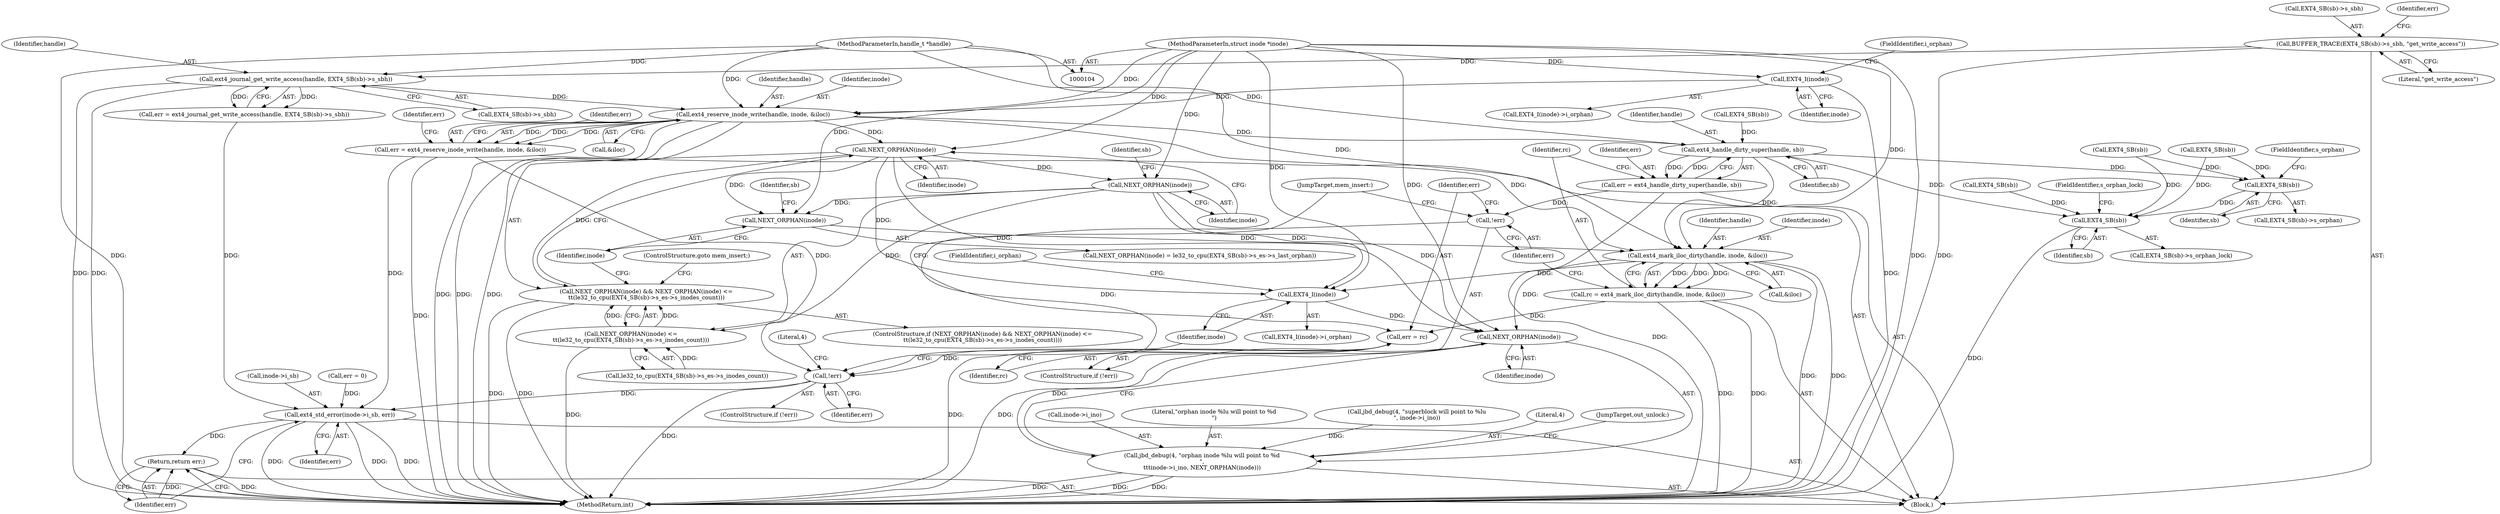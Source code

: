 digraph "0_linux_c9b92530a723ac5ef8e352885a1862b18f31b2f5@API" {
"1000183" [label="(Call,ext4_reserve_inode_write(handle, inode, &iloc))"];
"1000172" [label="(Call,ext4_journal_get_write_access(handle, EXT4_SB(sb)->s_sbh))"];
"1000105" [label="(MethodParameterIn,handle_t *handle)"];
"1000164" [label="(Call,BUFFER_TRACE(EXT4_SB(sb)->s_sbh, \"get_write_access\"))"];
"1000139" [label="(Call,EXT4_I(inode))"];
"1000106" [label="(MethodParameterIn,struct inode *inode)"];
"1000181" [label="(Call,err = ext4_reserve_inode_write(handle, inode, &iloc))"];
"1000247" [label="(Call,!err)"];
"1000281" [label="(Call,ext4_std_error(inode->i_sb, err))"];
"1000286" [label="(Return,return err;)"];
"1000193" [label="(Call,NEXT_ORPHAN(inode))"];
"1000192" [label="(Call,NEXT_ORPHAN(inode) && NEXT_ORPHAN(inode) <=\n\t\t(le32_to_cpu(EXT4_SB(sb)->s_es->s_inodes_count)))"];
"1000196" [label="(Call,NEXT_ORPHAN(inode))"];
"1000195" [label="(Call,NEXT_ORPHAN(inode) <=\n\t\t(le32_to_cpu(EXT4_SB(sb)->s_es->s_inodes_count)))"];
"1000207" [label="(Call,NEXT_ORPHAN(inode))"];
"1000234" [label="(Call,ext4_mark_iloc_dirty(handle, inode, &iloc))"];
"1000232" [label="(Call,rc = ext4_mark_iloc_dirty(handle, inode, &iloc))"];
"1000242" [label="(Call,err = rc)"];
"1000252" [label="(Call,EXT4_I(inode))"];
"1000272" [label="(Call,NEXT_ORPHAN(inode))"];
"1000266" [label="(Call,jbd_debug(4, \"orphan inode %lu will point to %d\n\",\n\t\t\tinode->i_ino, NEXT_ORPHAN(inode)))"];
"1000229" [label="(Call,ext4_handle_dirty_super(handle, sb))"];
"1000227" [label="(Call,err = ext4_handle_dirty_super(handle, sb))"];
"1000240" [label="(Call,!err)"];
"1000257" [label="(Call,EXT4_SB(sb))"];
"1000278" [label="(Call,EXT4_SB(sb))"];
"1000246" [label="(ControlStructure,if (!err))"];
"1000248" [label="(Identifier,err)"];
"1000232" [label="(Call,rc = ext4_mark_iloc_dirty(handle, inode, &iloc))"];
"1000257" [label="(Call,EXT4_SB(sb))"];
"1000252" [label="(Call,EXT4_I(inode))"];
"1000192" [label="(Call,NEXT_ORPHAN(inode) && NEXT_ORPHAN(inode) <=\n\t\t(le32_to_cpu(EXT4_SB(sb)->s_es->s_inodes_count)))"];
"1000213" [label="(Identifier,sb)"];
"1000194" [label="(Identifier,inode)"];
"1000131" [label="(Call,EXT4_SB(sb))"];
"1000243" [label="(Identifier,err)"];
"1000280" [label="(FieldIdentifier,s_orphan_lock)"];
"1000282" [label="(Call,inode->i_sb)"];
"1000245" [label="(JumpTarget,mem_insert:)"];
"1000139" [label="(Call,EXT4_I(inode))"];
"1000170" [label="(Call,err = ext4_journal_get_write_access(handle, EXT4_SB(sb)->s_sbh))"];
"1000195" [label="(Call,NEXT_ORPHAN(inode) <=\n\t\t(le32_to_cpu(EXT4_SB(sb)->s_es->s_inodes_count)))"];
"1000140" [label="(Identifier,inode)"];
"1000269" [label="(Call,inode->i_ino)"];
"1000268" [label="(Literal,\"orphan inode %lu will point to %d\n\")"];
"1000141" [label="(FieldIdentifier,i_orphan)"];
"1000196" [label="(Call,NEXT_ORPHAN(inode))"];
"1000183" [label="(Call,ext4_reserve_inode_write(handle, inode, &iloc))"];
"1000206" [label="(Call,NEXT_ORPHAN(inode) = le32_to_cpu(EXT4_SB(sb)->s_es->s_last_orphan))"];
"1000207" [label="(Call,NEXT_ORPHAN(inode))"];
"1000138" [label="(Call,EXT4_I(inode)->i_orphan)"];
"1000235" [label="(Identifier,handle)"];
"1000260" [label="(Call,jbd_debug(4, \"superblock will point to %lu\n\", inode->i_ino))"];
"1000287" [label="(Identifier,err)"];
"1000244" [label="(Identifier,rc)"];
"1000277" [label="(Call,EXT4_SB(sb)->s_orphan_lock)"];
"1000237" [label="(Call,&iloc)"];
"1000251" [label="(Call,EXT4_I(inode)->i_orphan)"];
"1000279" [label="(Identifier,sb)"];
"1000273" [label="(Identifier,inode)"];
"1000230" [label="(Identifier,handle)"];
"1000181" [label="(Call,err = ext4_reserve_inode_write(handle, inode, &iloc))"];
"1000236" [label="(Identifier,inode)"];
"1000286" [label="(Return,return err;)"];
"1000267" [label="(Literal,4)"];
"1000174" [label="(Call,EXT4_SB(sb)->s_sbh)"];
"1000173" [label="(Identifier,handle)"];
"1000191" [label="(ControlStructure,if (NEXT_ORPHAN(inode) && NEXT_ORPHAN(inode) <=\n\t\t(le32_to_cpu(EXT4_SB(sb)->s_es->s_inodes_count))))"];
"1000239" [label="(ControlStructure,if (!err))"];
"1000105" [label="(MethodParameterIn,handle_t *handle)"];
"1000219" [label="(Call,EXT4_SB(sb))"];
"1000202" [label="(Identifier,sb)"];
"1000175" [label="(Call,EXT4_SB(sb))"];
"1000116" [label="(Call,err = 0)"];
"1000285" [label="(Identifier,err)"];
"1000229" [label="(Call,ext4_handle_dirty_super(handle, sb))"];
"1000198" [label="(Call,le32_to_cpu(EXT4_SB(sb)->s_es->s_inodes_count))"];
"1000184" [label="(Identifier,handle)"];
"1000231" [label="(Identifier,sb)"];
"1000256" [label="(Call,EXT4_SB(sb)->s_orphan)"];
"1000165" [label="(Call,EXT4_SB(sb)->s_sbh)"];
"1000208" [label="(Identifier,inode)"];
"1000254" [label="(FieldIdentifier,i_orphan)"];
"1000234" [label="(Call,ext4_mark_iloc_dirty(handle, inode, &iloc))"];
"1000182" [label="(Identifier,err)"];
"1000259" [label="(FieldIdentifier,s_orphan)"];
"1000169" [label="(Literal,\"get_write_access\")"];
"1000193" [label="(Call,NEXT_ORPHAN(inode))"];
"1000186" [label="(Call,&iloc)"];
"1000197" [label="(Identifier,inode)"];
"1000205" [label="(ControlStructure,goto mem_insert;)"];
"1000258" [label="(Identifier,sb)"];
"1000278" [label="(Call,EXT4_SB(sb))"];
"1000233" [label="(Identifier,rc)"];
"1000240" [label="(Call,!err)"];
"1000164" [label="(Call,BUFFER_TRACE(EXT4_SB(sb)->s_sbh, \"get_write_access\"))"];
"1000185" [label="(Identifier,inode)"];
"1000172" [label="(Call,ext4_journal_get_write_access(handle, EXT4_SB(sb)->s_sbh))"];
"1000189" [label="(Identifier,err)"];
"1000242" [label="(Call,err = rc)"];
"1000201" [label="(Call,EXT4_SB(sb))"];
"1000106" [label="(MethodParameterIn,struct inode *inode)"];
"1000241" [label="(Identifier,err)"];
"1000274" [label="(JumpTarget,out_unlock:)"];
"1000227" [label="(Call,err = ext4_handle_dirty_super(handle, sb))"];
"1000288" [label="(MethodReturn,int)"];
"1000228" [label="(Identifier,err)"];
"1000107" [label="(Block,)"];
"1000253" [label="(Identifier,inode)"];
"1000261" [label="(Literal,4)"];
"1000272" [label="(Call,NEXT_ORPHAN(inode))"];
"1000247" [label="(Call,!err)"];
"1000266" [label="(Call,jbd_debug(4, \"orphan inode %lu will point to %d\n\",\n\t\t\tinode->i_ino, NEXT_ORPHAN(inode)))"];
"1000171" [label="(Identifier,err)"];
"1000281" [label="(Call,ext4_std_error(inode->i_sb, err))"];
"1000183" -> "1000181"  [label="AST: "];
"1000183" -> "1000186"  [label="CFG: "];
"1000184" -> "1000183"  [label="AST: "];
"1000185" -> "1000183"  [label="AST: "];
"1000186" -> "1000183"  [label="AST: "];
"1000181" -> "1000183"  [label="CFG: "];
"1000183" -> "1000288"  [label="DDG: "];
"1000183" -> "1000288"  [label="DDG: "];
"1000183" -> "1000288"  [label="DDG: "];
"1000183" -> "1000181"  [label="DDG: "];
"1000183" -> "1000181"  [label="DDG: "];
"1000183" -> "1000181"  [label="DDG: "];
"1000172" -> "1000183"  [label="DDG: "];
"1000105" -> "1000183"  [label="DDG: "];
"1000139" -> "1000183"  [label="DDG: "];
"1000106" -> "1000183"  [label="DDG: "];
"1000183" -> "1000193"  [label="DDG: "];
"1000183" -> "1000229"  [label="DDG: "];
"1000183" -> "1000234"  [label="DDG: "];
"1000172" -> "1000170"  [label="AST: "];
"1000172" -> "1000174"  [label="CFG: "];
"1000173" -> "1000172"  [label="AST: "];
"1000174" -> "1000172"  [label="AST: "];
"1000170" -> "1000172"  [label="CFG: "];
"1000172" -> "1000288"  [label="DDG: "];
"1000172" -> "1000288"  [label="DDG: "];
"1000172" -> "1000170"  [label="DDG: "];
"1000172" -> "1000170"  [label="DDG: "];
"1000105" -> "1000172"  [label="DDG: "];
"1000164" -> "1000172"  [label="DDG: "];
"1000105" -> "1000104"  [label="AST: "];
"1000105" -> "1000288"  [label="DDG: "];
"1000105" -> "1000229"  [label="DDG: "];
"1000105" -> "1000234"  [label="DDG: "];
"1000164" -> "1000107"  [label="AST: "];
"1000164" -> "1000169"  [label="CFG: "];
"1000165" -> "1000164"  [label="AST: "];
"1000169" -> "1000164"  [label="AST: "];
"1000171" -> "1000164"  [label="CFG: "];
"1000164" -> "1000288"  [label="DDG: "];
"1000139" -> "1000138"  [label="AST: "];
"1000139" -> "1000140"  [label="CFG: "];
"1000140" -> "1000139"  [label="AST: "];
"1000141" -> "1000139"  [label="CFG: "];
"1000139" -> "1000288"  [label="DDG: "];
"1000106" -> "1000139"  [label="DDG: "];
"1000106" -> "1000104"  [label="AST: "];
"1000106" -> "1000288"  [label="DDG: "];
"1000106" -> "1000193"  [label="DDG: "];
"1000106" -> "1000196"  [label="DDG: "];
"1000106" -> "1000207"  [label="DDG: "];
"1000106" -> "1000234"  [label="DDG: "];
"1000106" -> "1000252"  [label="DDG: "];
"1000106" -> "1000272"  [label="DDG: "];
"1000181" -> "1000107"  [label="AST: "];
"1000182" -> "1000181"  [label="AST: "];
"1000189" -> "1000181"  [label="CFG: "];
"1000181" -> "1000288"  [label="DDG: "];
"1000181" -> "1000247"  [label="DDG: "];
"1000181" -> "1000281"  [label="DDG: "];
"1000247" -> "1000246"  [label="AST: "];
"1000247" -> "1000248"  [label="CFG: "];
"1000248" -> "1000247"  [label="AST: "];
"1000253" -> "1000247"  [label="CFG: "];
"1000261" -> "1000247"  [label="CFG: "];
"1000247" -> "1000288"  [label="DDG: "];
"1000240" -> "1000247"  [label="DDG: "];
"1000242" -> "1000247"  [label="DDG: "];
"1000247" -> "1000281"  [label="DDG: "];
"1000281" -> "1000107"  [label="AST: "];
"1000281" -> "1000285"  [label="CFG: "];
"1000282" -> "1000281"  [label="AST: "];
"1000285" -> "1000281"  [label="AST: "];
"1000287" -> "1000281"  [label="CFG: "];
"1000281" -> "1000288"  [label="DDG: "];
"1000281" -> "1000288"  [label="DDG: "];
"1000281" -> "1000288"  [label="DDG: "];
"1000170" -> "1000281"  [label="DDG: "];
"1000116" -> "1000281"  [label="DDG: "];
"1000281" -> "1000286"  [label="DDG: "];
"1000286" -> "1000107"  [label="AST: "];
"1000286" -> "1000287"  [label="CFG: "];
"1000287" -> "1000286"  [label="AST: "];
"1000288" -> "1000286"  [label="CFG: "];
"1000286" -> "1000288"  [label="DDG: "];
"1000287" -> "1000286"  [label="DDG: "];
"1000193" -> "1000192"  [label="AST: "];
"1000193" -> "1000194"  [label="CFG: "];
"1000194" -> "1000193"  [label="AST: "];
"1000197" -> "1000193"  [label="CFG: "];
"1000192" -> "1000193"  [label="CFG: "];
"1000193" -> "1000192"  [label="DDG: "];
"1000193" -> "1000196"  [label="DDG: "];
"1000193" -> "1000207"  [label="DDG: "];
"1000193" -> "1000252"  [label="DDG: "];
"1000193" -> "1000272"  [label="DDG: "];
"1000192" -> "1000191"  [label="AST: "];
"1000192" -> "1000195"  [label="CFG: "];
"1000195" -> "1000192"  [label="AST: "];
"1000205" -> "1000192"  [label="CFG: "];
"1000208" -> "1000192"  [label="CFG: "];
"1000192" -> "1000288"  [label="DDG: "];
"1000192" -> "1000288"  [label="DDG: "];
"1000195" -> "1000192"  [label="DDG: "];
"1000195" -> "1000192"  [label="DDG: "];
"1000196" -> "1000195"  [label="AST: "];
"1000196" -> "1000197"  [label="CFG: "];
"1000197" -> "1000196"  [label="AST: "];
"1000202" -> "1000196"  [label="CFG: "];
"1000196" -> "1000195"  [label="DDG: "];
"1000196" -> "1000207"  [label="DDG: "];
"1000196" -> "1000252"  [label="DDG: "];
"1000196" -> "1000272"  [label="DDG: "];
"1000195" -> "1000198"  [label="CFG: "];
"1000198" -> "1000195"  [label="AST: "];
"1000195" -> "1000288"  [label="DDG: "];
"1000198" -> "1000195"  [label="DDG: "];
"1000207" -> "1000206"  [label="AST: "];
"1000207" -> "1000208"  [label="CFG: "];
"1000208" -> "1000207"  [label="AST: "];
"1000213" -> "1000207"  [label="CFG: "];
"1000207" -> "1000234"  [label="DDG: "];
"1000234" -> "1000232"  [label="AST: "];
"1000234" -> "1000237"  [label="CFG: "];
"1000235" -> "1000234"  [label="AST: "];
"1000236" -> "1000234"  [label="AST: "];
"1000237" -> "1000234"  [label="AST: "];
"1000232" -> "1000234"  [label="CFG: "];
"1000234" -> "1000288"  [label="DDG: "];
"1000234" -> "1000288"  [label="DDG: "];
"1000234" -> "1000232"  [label="DDG: "];
"1000234" -> "1000232"  [label="DDG: "];
"1000234" -> "1000232"  [label="DDG: "];
"1000229" -> "1000234"  [label="DDG: "];
"1000234" -> "1000252"  [label="DDG: "];
"1000234" -> "1000272"  [label="DDG: "];
"1000232" -> "1000107"  [label="AST: "];
"1000233" -> "1000232"  [label="AST: "];
"1000241" -> "1000232"  [label="CFG: "];
"1000232" -> "1000288"  [label="DDG: "];
"1000232" -> "1000288"  [label="DDG: "];
"1000232" -> "1000242"  [label="DDG: "];
"1000242" -> "1000239"  [label="AST: "];
"1000242" -> "1000244"  [label="CFG: "];
"1000243" -> "1000242"  [label="AST: "];
"1000244" -> "1000242"  [label="AST: "];
"1000245" -> "1000242"  [label="CFG: "];
"1000242" -> "1000288"  [label="DDG: "];
"1000252" -> "1000251"  [label="AST: "];
"1000252" -> "1000253"  [label="CFG: "];
"1000253" -> "1000252"  [label="AST: "];
"1000254" -> "1000252"  [label="CFG: "];
"1000252" -> "1000272"  [label="DDG: "];
"1000272" -> "1000266"  [label="AST: "];
"1000272" -> "1000273"  [label="CFG: "];
"1000273" -> "1000272"  [label="AST: "];
"1000266" -> "1000272"  [label="CFG: "];
"1000272" -> "1000288"  [label="DDG: "];
"1000272" -> "1000266"  [label="DDG: "];
"1000266" -> "1000107"  [label="AST: "];
"1000267" -> "1000266"  [label="AST: "];
"1000268" -> "1000266"  [label="AST: "];
"1000269" -> "1000266"  [label="AST: "];
"1000274" -> "1000266"  [label="CFG: "];
"1000266" -> "1000288"  [label="DDG: "];
"1000266" -> "1000288"  [label="DDG: "];
"1000266" -> "1000288"  [label="DDG: "];
"1000260" -> "1000266"  [label="DDG: "];
"1000229" -> "1000227"  [label="AST: "];
"1000229" -> "1000231"  [label="CFG: "];
"1000230" -> "1000229"  [label="AST: "];
"1000231" -> "1000229"  [label="AST: "];
"1000227" -> "1000229"  [label="CFG: "];
"1000229" -> "1000227"  [label="DDG: "];
"1000229" -> "1000227"  [label="DDG: "];
"1000219" -> "1000229"  [label="DDG: "];
"1000229" -> "1000257"  [label="DDG: "];
"1000229" -> "1000278"  [label="DDG: "];
"1000227" -> "1000107"  [label="AST: "];
"1000228" -> "1000227"  [label="AST: "];
"1000233" -> "1000227"  [label="CFG: "];
"1000227" -> "1000288"  [label="DDG: "];
"1000227" -> "1000240"  [label="DDG: "];
"1000240" -> "1000239"  [label="AST: "];
"1000240" -> "1000241"  [label="CFG: "];
"1000241" -> "1000240"  [label="AST: "];
"1000243" -> "1000240"  [label="CFG: "];
"1000245" -> "1000240"  [label="CFG: "];
"1000257" -> "1000256"  [label="AST: "];
"1000257" -> "1000258"  [label="CFG: "];
"1000258" -> "1000257"  [label="AST: "];
"1000259" -> "1000257"  [label="CFG: "];
"1000175" -> "1000257"  [label="DDG: "];
"1000201" -> "1000257"  [label="DDG: "];
"1000257" -> "1000278"  [label="DDG: "];
"1000278" -> "1000277"  [label="AST: "];
"1000278" -> "1000279"  [label="CFG: "];
"1000279" -> "1000278"  [label="AST: "];
"1000280" -> "1000278"  [label="CFG: "];
"1000278" -> "1000288"  [label="DDG: "];
"1000131" -> "1000278"  [label="DDG: "];
"1000201" -> "1000278"  [label="DDG: "];
"1000175" -> "1000278"  [label="DDG: "];
}
